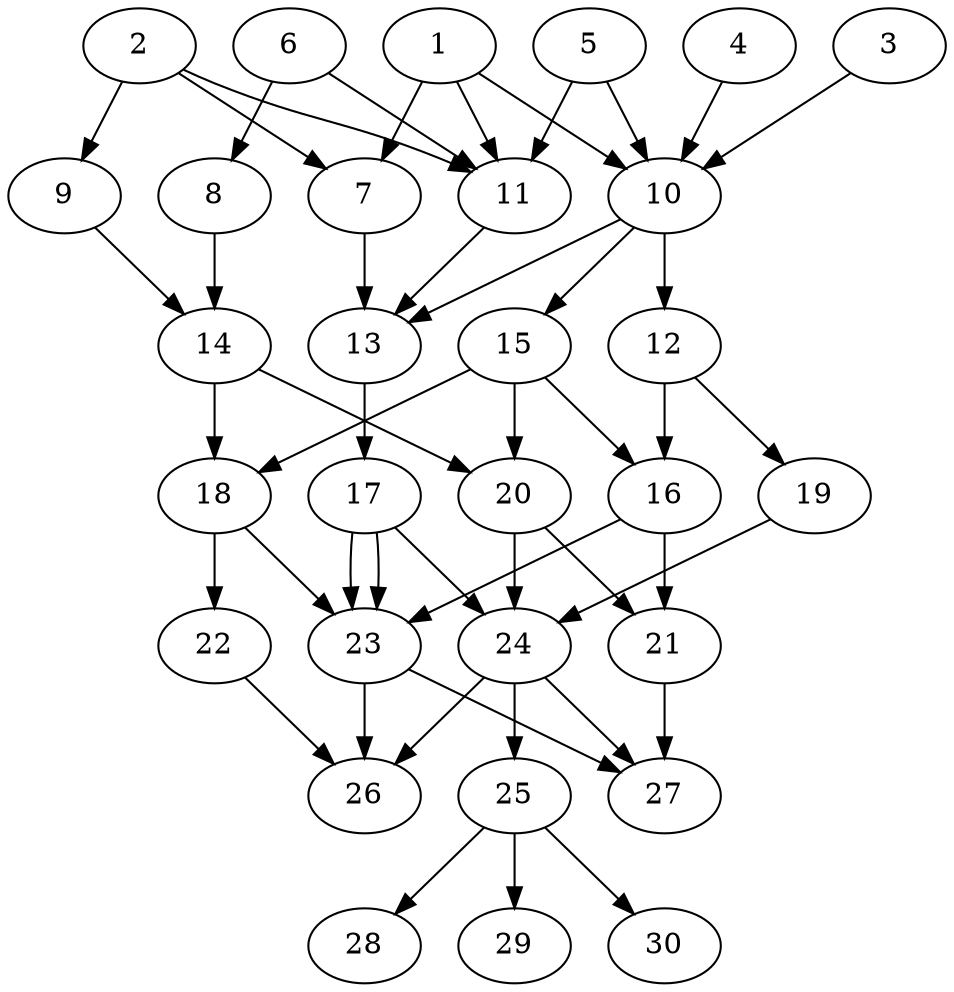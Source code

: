 // DAG automatically generated by daggen at Thu Oct  3 14:04:17 2019
// ./daggen --dot -n 30 --ccr 0.4 --fat 0.5 --regular 0.5 --density 0.7 --mindata 5242880 --maxdata 52428800 
digraph G {
  1 [size="99322880", alpha="0.13", expect_size="39729152"] 
  1 -> 7 [size ="39729152"]
  1 -> 10 [size ="39729152"]
  1 -> 11 [size ="39729152"]
  2 [size="52718080", alpha="0.00", expect_size="21087232"] 
  2 -> 7 [size ="21087232"]
  2 -> 9 [size ="21087232"]
  2 -> 11 [size ="21087232"]
  3 [size="79559680", alpha="0.05", expect_size="31823872"] 
  3 -> 10 [size ="31823872"]
  4 [size="16322560", alpha="0.05", expect_size="6529024"] 
  4 -> 10 [size ="6529024"]
  5 [size="115747840", alpha="0.20", expect_size="46299136"] 
  5 -> 10 [size ="46299136"]
  5 -> 11 [size ="46299136"]
  6 [size="127313920", alpha="0.02", expect_size="50925568"] 
  6 -> 8 [size ="50925568"]
  6 -> 11 [size ="50925568"]
  7 [size="73187840", alpha="0.01", expect_size="29275136"] 
  7 -> 13 [size ="29275136"]
  8 [size="60976640", alpha="0.19", expect_size="24390656"] 
  8 -> 14 [size ="24390656"]
  9 [size="47321600", alpha="0.06", expect_size="18928640"] 
  9 -> 14 [size ="18928640"]
  10 [size="110254080", alpha="0.09", expect_size="44101632"] 
  10 -> 12 [size ="44101632"]
  10 -> 13 [size ="44101632"]
  10 -> 15 [size ="44101632"]
  11 [size="71354880", alpha="0.04", expect_size="28541952"] 
  11 -> 13 [size ="28541952"]
  12 [size="30763520", alpha="0.08", expect_size="12305408"] 
  12 -> 16 [size ="12305408"]
  12 -> 19 [size ="12305408"]
  13 [size="33239040", alpha="0.05", expect_size="13295616"] 
  13 -> 17 [size ="13295616"]
  14 [size="64312320", alpha="0.11", expect_size="25724928"] 
  14 -> 18 [size ="25724928"]
  14 -> 20 [size ="25724928"]
  15 [size="90920960", alpha="0.09", expect_size="36368384"] 
  15 -> 16 [size ="36368384"]
  15 -> 18 [size ="36368384"]
  15 -> 20 [size ="36368384"]
  16 [size="90170880", alpha="0.14", expect_size="36068352"] 
  16 -> 21 [size ="36068352"]
  16 -> 23 [size ="36068352"]
  17 [size="102103040", alpha="0.14", expect_size="40841216"] 
  17 -> 23 [size ="40841216"]
  17 -> 23 [size ="40841216"]
  17 -> 24 [size ="40841216"]
  18 [size="105640960", alpha="0.01", expect_size="42256384"] 
  18 -> 22 [size ="42256384"]
  18 -> 23 [size ="42256384"]
  19 [size="99220480", alpha="0.02", expect_size="39688192"] 
  19 -> 24 [size ="39688192"]
  20 [size="17950720", alpha="0.11", expect_size="7180288"] 
  20 -> 21 [size ="7180288"]
  20 -> 24 [size ="7180288"]
  21 [size="69962240", alpha="0.15", expect_size="27984896"] 
  21 -> 27 [size ="27984896"]
  22 [size="93770240", alpha="0.06", expect_size="37508096"] 
  22 -> 26 [size ="37508096"]
  23 [size="23283200", alpha="0.08", expect_size="9313280"] 
  23 -> 26 [size ="9313280"]
  23 -> 27 [size ="9313280"]
  24 [size="49971200", alpha="0.11", expect_size="19988480"] 
  24 -> 25 [size ="19988480"]
  24 -> 26 [size ="19988480"]
  24 -> 27 [size ="19988480"]
  25 [size="112412160", alpha="0.10", expect_size="44964864"] 
  25 -> 28 [size ="44964864"]
  25 -> 29 [size ="44964864"]
  25 -> 30 [size ="44964864"]
  26 [size="47697920", alpha="0.10", expect_size="19079168"] 
  27 [size="128069120", alpha="0.19", expect_size="51227648"] 
  28 [size="92674560", alpha="0.17", expect_size="37069824"] 
  29 [size="98539520", alpha="0.00", expect_size="39415808"] 
  30 [size="109898240", alpha="0.00", expect_size="43959296"] 
}
